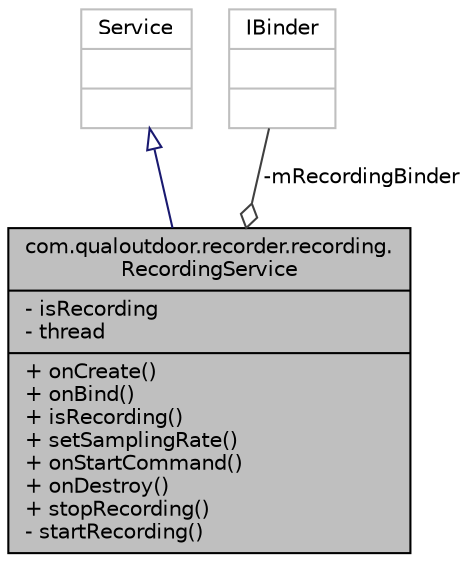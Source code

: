 digraph "com.qualoutdoor.recorder.recording.RecordingService"
{
  edge [fontname="Helvetica",fontsize="10",labelfontname="Helvetica",labelfontsize="10"];
  node [fontname="Helvetica",fontsize="10",shape=record];
  Node1 [label="{com.qualoutdoor.recorder.recording.\lRecordingService\n|- isRecording\l- thread\l|+ onCreate()\l+ onBind()\l+ isRecording()\l+ setSamplingRate()\l+ onStartCommand()\l+ onDestroy()\l+ stopRecording()\l- startRecording()\l}",height=0.2,width=0.4,color="black", fillcolor="grey75", style="filled" fontcolor="black"];
  Node2 -> Node1 [dir="back",color="midnightblue",fontsize="10",style="solid",arrowtail="onormal"];
  Node2 [label="{Service\n||}",height=0.2,width=0.4,color="grey75", fillcolor="white", style="filled"];
  Node3 -> Node1 [color="grey25",fontsize="10",style="solid",label=" -mRecordingBinder" ,arrowhead="odiamond"];
  Node3 [label="{IBinder\n||}",height=0.2,width=0.4,color="grey75", fillcolor="white", style="filled"];
}
